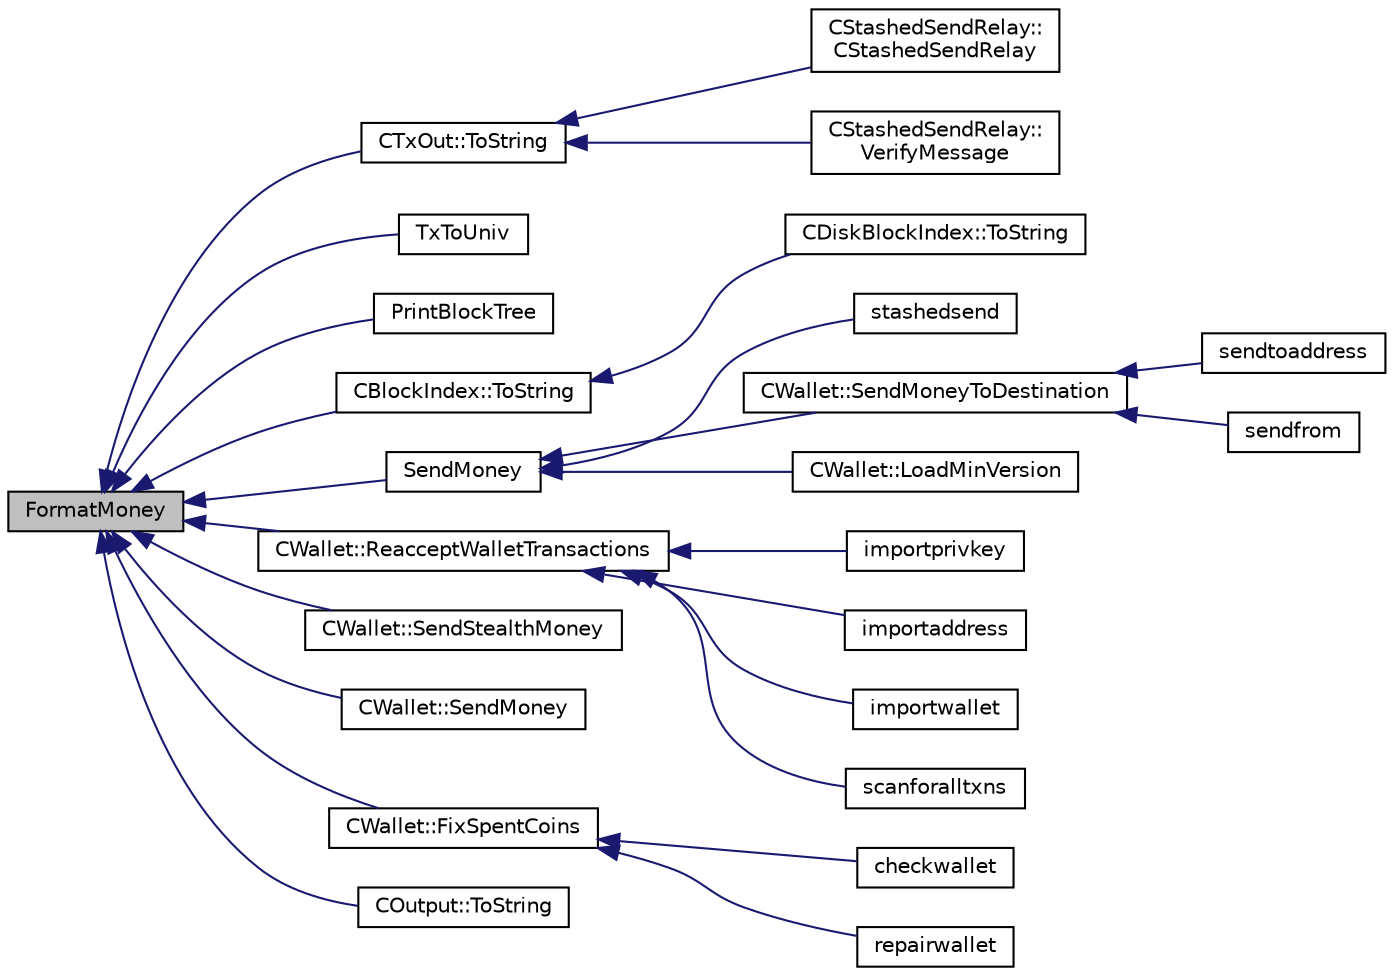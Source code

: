 digraph "FormatMoney"
{
  edge [fontname="Helvetica",fontsize="10",labelfontname="Helvetica",labelfontsize="10"];
  node [fontname="Helvetica",fontsize="10",shape=record];
  rankdir="LR";
  Node121 [label="FormatMoney",height=0.2,width=0.4,color="black", fillcolor="grey75", style="filled", fontcolor="black"];
  Node121 -> Node122 [dir="back",color="midnightblue",fontsize="10",style="solid",fontname="Helvetica"];
  Node122 [label="CTxOut::ToString",height=0.2,width=0.4,color="black", fillcolor="white", style="filled",URL="$d2/db7/class_c_tx_out.html#affdc44390970a14812fe9179768495ef"];
  Node122 -> Node123 [dir="back",color="midnightblue",fontsize="10",style="solid",fontname="Helvetica"];
  Node123 [label="CStashedSendRelay::\lCStashedSendRelay",height=0.2,width=0.4,color="black", fillcolor="white", style="filled",URL="$d2/d25/class_c_stashed_send_relay.html#ac4f08ff3af1c8730a259abe6dc0972f5"];
  Node122 -> Node124 [dir="back",color="midnightblue",fontsize="10",style="solid",fontname="Helvetica"];
  Node124 [label="CStashedSendRelay::\lVerifyMessage",height=0.2,width=0.4,color="black", fillcolor="white", style="filled",URL="$d2/d25/class_c_stashed_send_relay.html#afbd1e6eeec3e89109d9fcb0d899da517"];
  Node121 -> Node125 [dir="back",color="midnightblue",fontsize="10",style="solid",fontname="Helvetica"];
  Node125 [label="TxToUniv",height=0.2,width=0.4,color="black", fillcolor="white", style="filled",URL="$d5/d2e/core__write_8cpp.html#aeb901ca565e3df0e3bc0c9863ad8f53a"];
  Node121 -> Node126 [dir="back",color="midnightblue",fontsize="10",style="solid",fontname="Helvetica"];
  Node126 [label="PrintBlockTree",height=0.2,width=0.4,color="black", fillcolor="white", style="filled",URL="$d4/dbf/main_8h.html#aac88c75e65aa0dee60e4332dbcc16120"];
  Node121 -> Node127 [dir="back",color="midnightblue",fontsize="10",style="solid",fontname="Helvetica"];
  Node127 [label="CBlockIndex::ToString",height=0.2,width=0.4,color="black", fillcolor="white", style="filled",URL="$d3/dbd/class_c_block_index.html#a18258e956a4bc77dcccdb0db8f91effe"];
  Node127 -> Node128 [dir="back",color="midnightblue",fontsize="10",style="solid",fontname="Helvetica"];
  Node128 [label="CDiskBlockIndex::ToString",height=0.2,width=0.4,color="black", fillcolor="white", style="filled",URL="$d1/db1/class_c_disk_block_index.html#a347eafa0667f8641f73062b48c217d61"];
  Node121 -> Node129 [dir="back",color="midnightblue",fontsize="10",style="solid",fontname="Helvetica"];
  Node129 [label="SendMoney",height=0.2,width=0.4,color="black", fillcolor="white", style="filled",URL="$d5/d6b/rpcstashedsend_8cpp.html#a49669702f73a24c1d1dc5a08d7c0785f"];
  Node129 -> Node130 [dir="back",color="midnightblue",fontsize="10",style="solid",fontname="Helvetica"];
  Node130 [label="stashedsend",height=0.2,width=0.4,color="black", fillcolor="white", style="filled",URL="$d5/d6b/rpcstashedsend_8cpp.html#a5a7cb1ad55aeaa8bcbb5172e9153a75a"];
  Node129 -> Node131 [dir="back",color="midnightblue",fontsize="10",style="solid",fontname="Helvetica"];
  Node131 [label="CWallet::SendMoneyToDestination",height=0.2,width=0.4,color="black", fillcolor="white", style="filled",URL="$d2/de5/class_c_wallet.html#aad5d55fc472f6b9ccbec5af0a7246d60"];
  Node131 -> Node132 [dir="back",color="midnightblue",fontsize="10",style="solid",fontname="Helvetica"];
  Node132 [label="sendtoaddress",height=0.2,width=0.4,color="black", fillcolor="white", style="filled",URL="$df/d1d/rpcwallet_8cpp.html#a134064858f9cfa4775a6ae34cac2b133"];
  Node131 -> Node133 [dir="back",color="midnightblue",fontsize="10",style="solid",fontname="Helvetica"];
  Node133 [label="sendfrom",height=0.2,width=0.4,color="black", fillcolor="white", style="filled",URL="$df/d1d/rpcwallet_8cpp.html#a845eaefd9ec7752b1145c183205524d0"];
  Node129 -> Node134 [dir="back",color="midnightblue",fontsize="10",style="solid",fontname="Helvetica"];
  Node134 [label="CWallet::LoadMinVersion",height=0.2,width=0.4,color="black", fillcolor="white", style="filled",URL="$d2/de5/class_c_wallet.html#a88317da8dab80135b8db73e945e15b60"];
  Node121 -> Node135 [dir="back",color="midnightblue",fontsize="10",style="solid",fontname="Helvetica"];
  Node135 [label="CWallet::ReacceptWalletTransactions",height=0.2,width=0.4,color="black", fillcolor="white", style="filled",URL="$d2/de5/class_c_wallet.html#a796c23450c8482e10e0c75ae5c1fa8ed"];
  Node135 -> Node136 [dir="back",color="midnightblue",fontsize="10",style="solid",fontname="Helvetica"];
  Node136 [label="importprivkey",height=0.2,width=0.4,color="black", fillcolor="white", style="filled",URL="$dc/dbf/rpcdump_8cpp.html#a3a6fdb974fce01220a895393d444e981"];
  Node135 -> Node137 [dir="back",color="midnightblue",fontsize="10",style="solid",fontname="Helvetica"];
  Node137 [label="importaddress",height=0.2,width=0.4,color="black", fillcolor="white", style="filled",URL="$dc/dbf/rpcdump_8cpp.html#a457bc572859c8265c72a0afd1a6db56c"];
  Node135 -> Node138 [dir="back",color="midnightblue",fontsize="10",style="solid",fontname="Helvetica"];
  Node138 [label="importwallet",height=0.2,width=0.4,color="black", fillcolor="white", style="filled",URL="$dc/dbf/rpcdump_8cpp.html#a2566d5c9dd1938b74e70398cdb3ac5c1"];
  Node135 -> Node139 [dir="back",color="midnightblue",fontsize="10",style="solid",fontname="Helvetica"];
  Node139 [label="scanforalltxns",height=0.2,width=0.4,color="black", fillcolor="white", style="filled",URL="$df/d1d/rpcwallet_8cpp.html#a798669ad37caa71ddd18f73bc5aa5841"];
  Node121 -> Node140 [dir="back",color="midnightblue",fontsize="10",style="solid",fontname="Helvetica"];
  Node140 [label="CWallet::SendStealthMoney",height=0.2,width=0.4,color="black", fillcolor="white", style="filled",URL="$d2/de5/class_c_wallet.html#a509492fe45395af29a4a16045686c239"];
  Node121 -> Node141 [dir="back",color="midnightblue",fontsize="10",style="solid",fontname="Helvetica"];
  Node141 [label="CWallet::SendMoney",height=0.2,width=0.4,color="black", fillcolor="white", style="filled",URL="$d2/de5/class_c_wallet.html#a356d16f6df1f109674adf1d1dc577f2e"];
  Node121 -> Node142 [dir="back",color="midnightblue",fontsize="10",style="solid",fontname="Helvetica"];
  Node142 [label="CWallet::FixSpentCoins",height=0.2,width=0.4,color="black", fillcolor="white", style="filled",URL="$d2/de5/class_c_wallet.html#a241637cb0e658b5980037e1490d31b11"];
  Node142 -> Node143 [dir="back",color="midnightblue",fontsize="10",style="solid",fontname="Helvetica"];
  Node143 [label="checkwallet",height=0.2,width=0.4,color="black", fillcolor="white", style="filled",URL="$df/d1d/rpcwallet_8cpp.html#ac95c27d6c75d33b4b348e5a1dc3e8373"];
  Node142 -> Node144 [dir="back",color="midnightblue",fontsize="10",style="solid",fontname="Helvetica"];
  Node144 [label="repairwallet",height=0.2,width=0.4,color="black", fillcolor="white", style="filled",URL="$df/d1d/rpcwallet_8cpp.html#a108a0edf8845aea1cb901523c05bb9ea"];
  Node121 -> Node145 [dir="back",color="midnightblue",fontsize="10",style="solid",fontname="Helvetica"];
  Node145 [label="COutput::ToString",height=0.2,width=0.4,color="black", fillcolor="white", style="filled",URL="$d7/d07/class_c_output.html#ad80664c1a4a4cc36e8bd52077b1bd4db"];
}
